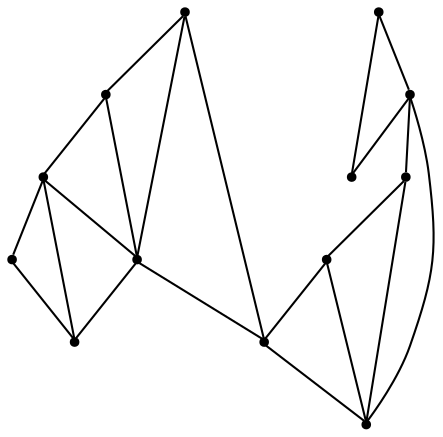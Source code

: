 graph {
  node [shape=point,comment="{\"directed\":false,\"doi\":\"10.4230/LIPIcs.GD.2024.11\",\"figure\":\"9\"}"]

  v0 [pos="1509.1449232631144,2497.297366449025"]
  v1 [pos="1415.7857747670923,2612.447341589537"]
  v2 [pos="1162.5535170991454,2708.7922239640657"]
  v3 [pos="1415.785774767092,2497.297366449025"]
  v4 [pos="1322.4267534626774,2497.297366449025"]
  v5 [pos="1275.7473064062738,2612.451410744878"]
  v6 [pos="1229.0677321582625,2497.297366449025"]
  v7 [pos="1135.7087108538478,2497.3014356043664"]
  v8 [pos="1089.0291366058368,2612.4514107448786"]
  v9 [pos="1042.3537278829635,2497.3014356043664"]
  v10 [pos="948.9905092555092,2612.451410744878"]
  v11 [pos="948.9905092555092,2497.3014356043664"]
  v12 [pos="855.6356216783304,2497.3014356043664"]

  v0 -- v1 [id="-1",pos="1509.1449232631144,2497.297366449025 1509.1406305463693,2565.399767531968 1478.0237125963881,2603.784618512058 1415.7857747670923,2612.447341589537"]
  v11 -- v10 [id="-4",pos="948.9905092555092,2497.3014356043664 948.9905092555092,2612.451410744878 948.9905092555092,2612.451410744878 948.9905092555092,2612.451410744878"]
  v3 -- v1 [id="-14",pos="1415.785774767092,2497.297366449025 1415.7857747670923,2612.447341589537 1415.7857747670923,2612.447341589537 1415.7857747670923,2612.447341589537"]
  v12 -- v2 [id="-15",pos="855.6356216783304,2497.3014356043664 837.180564635381,2641.2856998164325 884.4936166833555,2708.5465487103265 1162.5535170991454,2708.7922239640657"]
  v12 -- v10 [id="-16",pos="855.6356216783304,2497.3014356043664 855.6356216783304,2565.403836687309 886.7566733555474,2603.7886876673997 948.9905092555092,2612.451410744878"]
  v12 -- v11 [id="-17",pos="855.6356216783304,2497.3014356043664 855.6356216783304,2523.0772457924213 876.5330755597097,2543.969815248556 902.3151323305378,2543.969815248556 928.0930553741299,2543.969815248556 948.9946429827452,2523.0772457924213 948.9905092555092,2497.3014356043664"]
  v10 -- v8 [id="-18",pos="948.9905092555092,2612.451410744878 991.8147786958313,2618.5848994554513 1038.4943529438424,2618.58083030011 1089.0291366058368,2612.4514107448786"]
  v11 -- v9 [id="-19",pos="948.9905092555092,2497.3014356043664 948.9905092555092,2523.0772457924213 969.8920968641245,2543.969815248556 995.6700199077166,2543.969815248556 1021.4521402743483,2543.969815248556 1042.349530559924,2523.0772457924213 1042.3537278829635,2497.3014356043664"]
  v10 -- v2 [id="-20",pos="948.9905092555092,2612.451410744878 933.7613493517175,2664.1698664899864 964.6573354798861,2671.0909910813343 1017.1926205387838,2671.7326460142353 1069.7279691934853,2672.378624424687 1143.9067505061519,2666.740809699141 1162.5535170991454,2708.7922239640657"]
  v9 -- v10 [id="-21",pos="1042.3537278829635,2497.3014356043664 1042.345396832688,2565.403836687309 1011.2285424785107,2603.7843641898494 948.9905092555092,2612.451410744878"]
  v9 -- v7 [id="-22",pos="1042.3537278829635,2497.3014356043664 1042.3537278829635,2523.0772457924213 1063.2511181685393,2543.969815248556 1089.033238535171,2543.969815248556 1114.8111615787632,2543.969815248556 1135.712812783182,2523.0772457924213 1135.7087108538478,2497.3014356043664"]
  v7 -- v8 [id="-24",pos="1135.7087108538478,2497.3014356043664 1136.692188159092,2547.6824108531896 1121.1337291841014,2586.067007511071 1089.0291366058368,2612.4514107448786"]
  v9 -- v8 [id="-25",pos="1042.3537278829635,2497.3014356043664 1041.366021456778,2547.6824108531896 1056.9286141590046,2586.067007511071 1089.0291366058368,2612.4514107448786"]
  v2 -- v1 [id="-26",pos="1162.5535170991454,2708.7922239640657 1199.363690379639,2666.553119909018 1289.2508895722567,2666.5449815983347 1344.0035695163397,2658.227882402669 1398.7603195918548,2649.9067140516613 1418.3864933586601,2633.2727699825377 1415.7857747670923,2612.447341589537"]
  v6 -- v4 [id="-28",pos="1229.0677321582625,2497.297366449025 1229.0676367645572,2523.07317663708 1249.969287968976,2543.9657460932144 1275.7472110125682,2543.9657460932144 1301.5292041875928,2543.9657460932144 1322.426658068972,2523.07317663708 1322.4267534626774,2497.297366449025"]
  v4 -- v5 [id="-29",pos="1322.4267534626774,2497.297366449025 1323.4103579595287,2547.6783416978483 1307.8518989845384,2586.06293835573 1275.7473064062738,2612.451410744878"]
  v4 -- v1 [id="-30",pos="1322.4267534626774,2497.297366449025 1322.4309825836187,2565.399767531968 1353.551970665032,2603.784618512058 1415.7857747670923,2612.447341589537"]
  v4 -- v3 [id="-31",pos="1322.4267534626774,2497.297366449025 1322.4267852605792,2523.07317663708 1343.328436464998,2543.9657460932144 1369.1063595085902,2543.9657460932144 1394.8883526836148,2543.9657460932144 1415.785806564994,2523.07317663708 1415.785774767092,2497.297366449025"]
  v6 -- v5 [id="-32",pos="1229.0677321582625,2497.297366449025 1228.0840640656077,2547.6824108531896 1243.6465931720304,2586.06293835573 1275.7473064062738,2612.451410744878"]
  v3 -- v0 [id="-33",pos="1415.785774767092,2497.297366449025 1415.785806564994,2471.504770995187 1436.6832604463732,2450.612201539052 1462.465380813005,2450.612201539052 1488.2473739880295,2450.612201539052 1509.1448278694088,2471.504770995187 1509.1449232631144,2497.297366449025"]
  v0 -- v2 [id="-34",pos="1509.1449232631144,2497.297366449025 1527.5957511851223,2641.3024850822158 1480.2827627329514,2708.56333397611 1162.5535170991454,2708.7922239640657"]
}